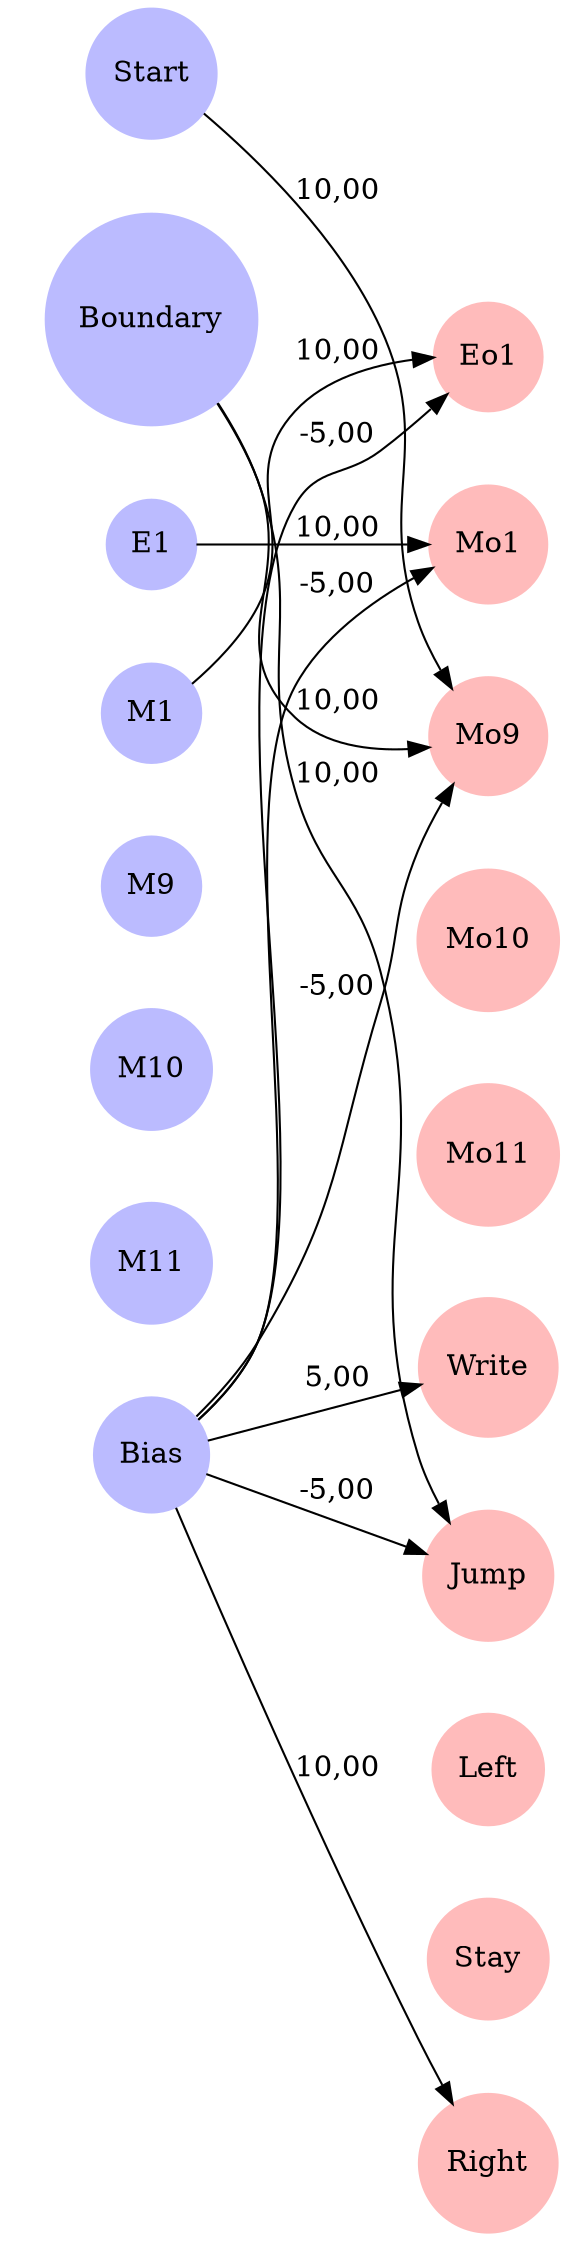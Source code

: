 digraph G {
	rankdir=LR;
	dpi=200
	node [height=.6, width=.6]

	subgraph ins {
		rank=same;
		node [color="#BBBBFF", style=filled, shape=circle];
		Start;
		Boundary;
		E1;
		M1;
		M9;
		M10;
		M11;
		Bias;
	}

	subgraph outs {
		rank=same;
		node [color="#FFBBBB", style=filled, shape=circle];
		Eo1;
		Mo1;
		Mo9;
		Mo10;
		Mo11;
		Write;
		Jump;
		Left;
		Stay;
		Right;
	}

	node [shape=circle];

	Bias -> Write [label="5,00"];
	Start -> Mo9 [label="10,00"];
	Bias -> Mo1 [label="-5,00"];
	Bias -> Right [label="10,00"];
	Boundary -> Mo9 [label="10,00"];
	Bias -> Jump [label="-5,00"];
	Bias -> Mo9 [label="-5,00"];
	M1 -> Eo1 [label="10,00"];
	E1 -> Mo1 [label="10,00"];
	Bias -> Eo1 [label="-5,00"];
	Boundary -> Jump [label="10,00"];

	edge [style=invis]
	Start -> Boundary;
	Start -> E1;
	Start -> M1;
	Start -> M9;
	Start -> M10;
	Start -> M11;
	Start -> Bias;
	Boundary -> E1;
	Boundary -> M1;
	Boundary -> M9;
	Boundary -> M10;
	Boundary -> M11;
	Boundary -> Bias;
	E1 -> M1;
	E1 -> M9;
	E1 -> M10;
	E1 -> M11;
	E1 -> Bias;
	M1 -> M9;
	M1 -> M10;
	M1 -> M11;
	M1 -> Bias;
	M9 -> M10;
	M9 -> M11;
	M9 -> Bias;
	M10 -> M11;
	M10 -> Bias;
	M11 -> Bias;
	Eo1 -> Mo1;
	Eo1 -> Mo9;
	Eo1 -> Mo10;
	Eo1 -> Mo11;
	Eo1 -> Write;
	Eo1 -> Jump;
	Eo1 -> Left;
	Eo1 -> Stay;
	Eo1 -> Right;
	Mo1 -> Mo9;
	Mo1 -> Mo10;
	Mo1 -> Mo11;
	Mo1 -> Write;
	Mo1 -> Jump;
	Mo1 -> Left;
	Mo1 -> Stay;
	Mo1 -> Right;
	Mo9 -> Mo10;
	Mo9 -> Mo11;
	Mo9 -> Write;
	Mo9 -> Jump;
	Mo9 -> Left;
	Mo9 -> Stay;
	Mo9 -> Right;
	Mo10 -> Mo11;
	Mo10 -> Write;
	Mo10 -> Jump;
	Mo10 -> Left;
	Mo10 -> Stay;
	Mo10 -> Right;
	Mo11 -> Write;
	Mo11 -> Jump;
	Mo11 -> Left;
	Mo11 -> Stay;
	Mo11 -> Right;
	Write -> Jump;
	Write -> Left;
	Write -> Stay;
	Write -> Right;
	Jump -> Left;
	Jump -> Stay;
	Jump -> Right;
	Left -> Stay;
	Left -> Right;
	Stay -> Right;

}
